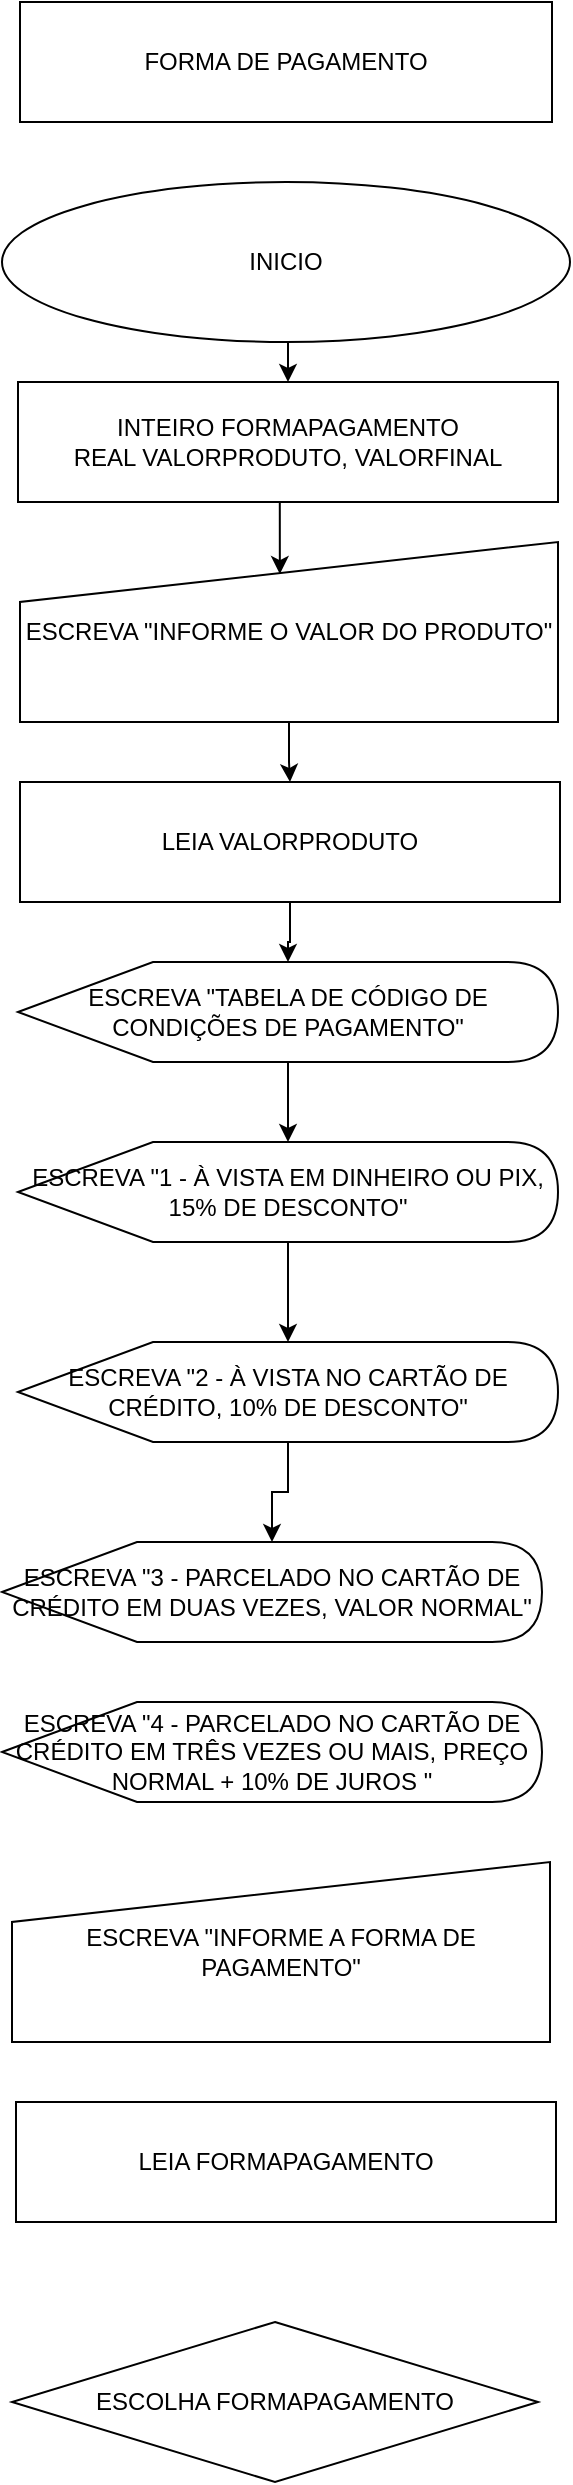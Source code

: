 <mxfile version="24.7.14">
  <diagram name="Página-1" id="f9eNDoXbB8AOUwdexNAj">
    <mxGraphModel dx="1426" dy="749" grid="1" gridSize="10" guides="1" tooltips="1" connect="1" arrows="1" fold="1" page="1" pageScale="1" pageWidth="827" pageHeight="1169" math="0" shadow="0">
      <root>
        <mxCell id="0" />
        <mxCell id="1" parent="0" />
        <mxCell id="2aaTuEuAqetz4Rh4aNKG-4" value="FORMA DE PAGAMENTO" style="rounded=0;whiteSpace=wrap;html=1;" vertex="1" parent="1">
          <mxGeometry x="281" width="266" height="60" as="geometry" />
        </mxCell>
        <mxCell id="2aaTuEuAqetz4Rh4aNKG-11" style="edgeStyle=orthogonalEdgeStyle;rounded=0;orthogonalLoop=1;jettySize=auto;html=1;exitX=0.5;exitY=1;exitDx=0;exitDy=0;entryX=0.5;entryY=0;entryDx=0;entryDy=0;" edge="1" parent="1" source="2aaTuEuAqetz4Rh4aNKG-5" target="2aaTuEuAqetz4Rh4aNKG-6">
          <mxGeometry relative="1" as="geometry" />
        </mxCell>
        <mxCell id="2aaTuEuAqetz4Rh4aNKG-5" value="INICIO" style="ellipse;whiteSpace=wrap;html=1;" vertex="1" parent="1">
          <mxGeometry x="272" y="90" width="284" height="80" as="geometry" />
        </mxCell>
        <mxCell id="2aaTuEuAqetz4Rh4aNKG-6" value="INTEIRO FORMAPAGAMENTO&lt;div&gt;REAL VALORPRODUTO, VALORFINAL&lt;/div&gt;" style="rounded=0;whiteSpace=wrap;html=1;" vertex="1" parent="1">
          <mxGeometry x="280" y="190" width="270" height="60" as="geometry" />
        </mxCell>
        <mxCell id="2aaTuEuAqetz4Rh4aNKG-14" value="" style="edgeStyle=orthogonalEdgeStyle;rounded=0;orthogonalLoop=1;jettySize=auto;html=1;" edge="1" parent="1" source="2aaTuEuAqetz4Rh4aNKG-7" target="2aaTuEuAqetz4Rh4aNKG-9">
          <mxGeometry relative="1" as="geometry" />
        </mxCell>
        <mxCell id="2aaTuEuAqetz4Rh4aNKG-7" value="ESCREVA &quot;INFORME O VALOR DO PRODUTO&quot;" style="shape=manualInput;whiteSpace=wrap;html=1;" vertex="1" parent="1">
          <mxGeometry x="281" y="270" width="269" height="90" as="geometry" />
        </mxCell>
        <mxCell id="2aaTuEuAqetz4Rh4aNKG-25" value="" style="edgeStyle=orthogonalEdgeStyle;rounded=0;orthogonalLoop=1;jettySize=auto;html=1;" edge="1" parent="1" source="2aaTuEuAqetz4Rh4aNKG-9" target="2aaTuEuAqetz4Rh4aNKG-16">
          <mxGeometry relative="1" as="geometry" />
        </mxCell>
        <mxCell id="2aaTuEuAqetz4Rh4aNKG-9" value="LEIA VALORPRODUTO" style="rounded=0;whiteSpace=wrap;html=1;" vertex="1" parent="1">
          <mxGeometry x="281" y="390" width="270" height="60" as="geometry" />
        </mxCell>
        <mxCell id="2aaTuEuAqetz4Rh4aNKG-13" style="edgeStyle=orthogonalEdgeStyle;rounded=0;orthogonalLoop=1;jettySize=auto;html=1;exitX=0.5;exitY=1;exitDx=0;exitDy=0;entryX=0.483;entryY=0.178;entryDx=0;entryDy=0;entryPerimeter=0;" edge="1" parent="1" source="2aaTuEuAqetz4Rh4aNKG-6" target="2aaTuEuAqetz4Rh4aNKG-7">
          <mxGeometry relative="1" as="geometry" />
        </mxCell>
        <mxCell id="2aaTuEuAqetz4Rh4aNKG-26" value="" style="edgeStyle=orthogonalEdgeStyle;rounded=0;orthogonalLoop=1;jettySize=auto;html=1;" edge="1" parent="1" source="2aaTuEuAqetz4Rh4aNKG-16" target="2aaTuEuAqetz4Rh4aNKG-17">
          <mxGeometry relative="1" as="geometry" />
        </mxCell>
        <mxCell id="2aaTuEuAqetz4Rh4aNKG-16" value="ESCREVA &quot;TABELA DE CÓDIGO DE CONDIÇÕES DE PAGAMENTO&quot;" style="shape=display;whiteSpace=wrap;html=1;" vertex="1" parent="1">
          <mxGeometry x="280" y="480" width="270" height="50" as="geometry" />
        </mxCell>
        <mxCell id="2aaTuEuAqetz4Rh4aNKG-27" value="" style="edgeStyle=orthogonalEdgeStyle;rounded=0;orthogonalLoop=1;jettySize=auto;html=1;" edge="1" parent="1" source="2aaTuEuAqetz4Rh4aNKG-17" target="2aaTuEuAqetz4Rh4aNKG-18">
          <mxGeometry relative="1" as="geometry" />
        </mxCell>
        <mxCell id="2aaTuEuAqetz4Rh4aNKG-17" value="ESCREVA &quot;1 - À VISTA EM DINHEIRO OU PIX, 15% DE DESCONTO&quot;" style="shape=display;whiteSpace=wrap;html=1;" vertex="1" parent="1">
          <mxGeometry x="280" y="570" width="270" height="50" as="geometry" />
        </mxCell>
        <mxCell id="2aaTuEuAqetz4Rh4aNKG-28" value="" style="edgeStyle=orthogonalEdgeStyle;rounded=0;orthogonalLoop=1;jettySize=auto;html=1;" edge="1" parent="1" source="2aaTuEuAqetz4Rh4aNKG-18" target="2aaTuEuAqetz4Rh4aNKG-19">
          <mxGeometry relative="1" as="geometry" />
        </mxCell>
        <mxCell id="2aaTuEuAqetz4Rh4aNKG-18" value="ESCREVA &quot;2 - À VISTA NO CARTÃO DE CRÉDITO, 10% DE DESCONTO&quot;" style="shape=display;whiteSpace=wrap;html=1;" vertex="1" parent="1">
          <mxGeometry x="280" y="670" width="270" height="50" as="geometry" />
        </mxCell>
        <mxCell id="2aaTuEuAqetz4Rh4aNKG-19" value="ESCREVA &quot;3 - PARCELADO NO CARTÃO DE CRÉDITO EM DUAS VEZES, VALOR NORMAL&quot;" style="shape=display;whiteSpace=wrap;html=1;" vertex="1" parent="1">
          <mxGeometry x="272" y="770" width="270" height="50" as="geometry" />
        </mxCell>
        <mxCell id="2aaTuEuAqetz4Rh4aNKG-20" value="ESCREVA &quot;4 - PARCELADO NO CARTÃO DE CRÉDITO EM TRÊS VEZES OU MAIS, PREÇO NORMAL + 10% DE JUROS &quot;" style="shape=display;whiteSpace=wrap;html=1;" vertex="1" parent="1">
          <mxGeometry x="272" y="850" width="270" height="50" as="geometry" />
        </mxCell>
        <mxCell id="2aaTuEuAqetz4Rh4aNKG-21" value="ESCREVA &quot;INFORME A FORMA DE PAGAMENTO&quot;" style="shape=manualInput;whiteSpace=wrap;html=1;" vertex="1" parent="1">
          <mxGeometry x="277" y="930" width="269" height="90" as="geometry" />
        </mxCell>
        <mxCell id="2aaTuEuAqetz4Rh4aNKG-23" value="LEIA FORMAPAGAMENTO" style="rounded=0;whiteSpace=wrap;html=1;" vertex="1" parent="1">
          <mxGeometry x="279" y="1050" width="270" height="60" as="geometry" />
        </mxCell>
        <mxCell id="2aaTuEuAqetz4Rh4aNKG-24" value="ESCOLHA FORMAPAGAMENTO" style="rhombus;whiteSpace=wrap;html=1;" vertex="1" parent="1">
          <mxGeometry x="277" y="1160" width="263" height="80" as="geometry" />
        </mxCell>
      </root>
    </mxGraphModel>
  </diagram>
</mxfile>
